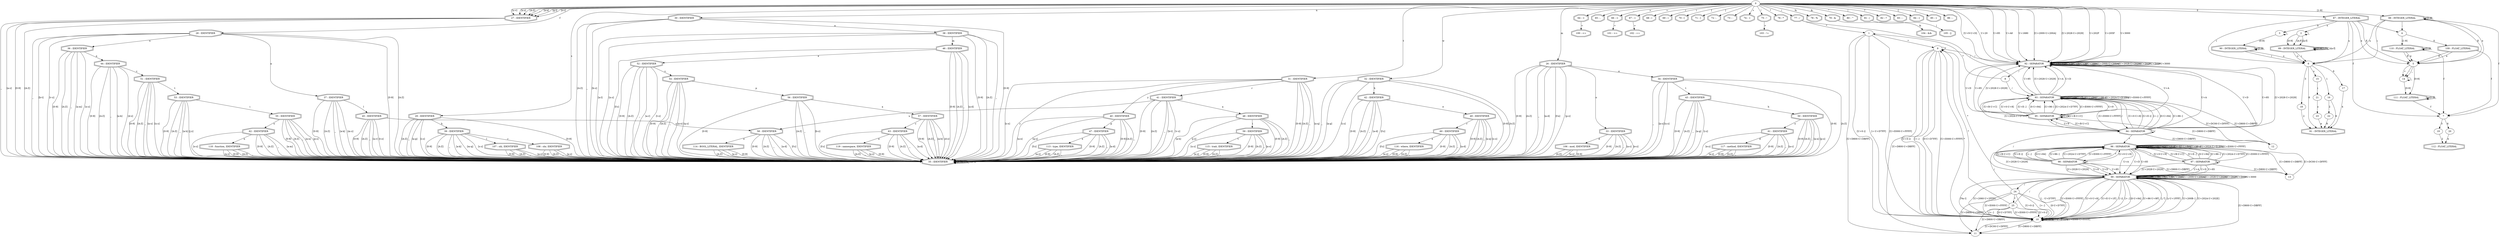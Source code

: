 digraph DFA {
    state0 [label="0"];
    state1 [label="1"];
    state2 [label="2"];
    state3 [label="3"];
    state4 [label="4"];
    state5 [label="5"];
    state6 [label="6"];
    state7 [label="7"];
    state8 [label="8"];
    state9 [label="9"];
    state10 [label="10"];
    state11 [label="11"];
    state12 [label="12"];
    state13 [label="13"];
    state14 [label="14"];
    state15 [label="15"];
    state16 [label="16"];
    state17 [label="17"];
    state18 [label="18"];
    state19 [label="19"];
    state20 [label="20"];
    state21 [label="21"];
    state22 [label="22"];
    state23 [label="23"];
    state24 [label="24"];
    state25 [label="25"];
    state26 [label="26 : IDENTIFIER",shape=doubleoctagon];
    state27 [label="27 : IDENTIFIER",shape=doubleoctagon];
    state28 [label="28 : IDENTIFIER",shape=doubleoctagon];
    state29 [label="29 : IDENTIFIER",shape=doubleoctagon];
    state30 [label="30 : IDENTIFIER",shape=doubleoctagon];
    state31 [label="31 : IDENTIFIER",shape=doubleoctagon];
    state32 [label="32 : IDENTIFIER",shape=doubleoctagon];
    state33 [label="33 : IDENTIFIER",shape=doubleoctagon];
    state34 [label="34 : IDENTIFIER",shape=doubleoctagon];
    state35 [label="35 : IDENTIFIER",shape=doubleoctagon];
    state36 [label="36 : IDENTIFIER",shape=doubleoctagon];
    state37 [label="37 : IDENTIFIER",shape=doubleoctagon];
    state38 [label="38 : IDENTIFIER",shape=doubleoctagon];
    state39 [label="39 : IDENTIFIER",shape=doubleoctagon];
    state40 [label="40 : IDENTIFIER",shape=doubleoctagon];
    state41 [label="41 : IDENTIFIER",shape=doubleoctagon];
    state42 [label="42 : IDENTIFIER",shape=doubleoctagon];
    state43 [label="43 : IDENTIFIER",shape=doubleoctagon];
    state44 [label="44 : IDENTIFIER",shape=doubleoctagon];
    state45 [label="45 : IDENTIFIER",shape=doubleoctagon];
    state46 [label="46 : IDENTIFIER",shape=doubleoctagon];
    state47 [label="47 : IDENTIFIER",shape=doubleoctagon];
    state48 [label="48 : IDENTIFIER",shape=doubleoctagon];
    state49 [label="49 : IDENTIFIER",shape=doubleoctagon];
    state50 [label="50 : IDENTIFIER",shape=doubleoctagon];
    state51 [label="51 : IDENTIFIER",shape=doubleoctagon];
    state52 [label="52 : IDENTIFIER",shape=doubleoctagon];
    state53 [label="53 : IDENTIFIER",shape=doubleoctagon];
    state54 [label="54 : IDENTIFIER",shape=doubleoctagon];
    state55 [label="55 : IDENTIFIER",shape=doubleoctagon];
    state56 [label="56 : IDENTIFIER",shape=doubleoctagon];
    state57 [label="57 : IDENTIFIER",shape=doubleoctagon];
    state58 [label="58 : IDENTIFIER",shape=doubleoctagon];
    state59 [label="59 : IDENTIFIER",shape=doubleoctagon];
    state60 [label="60 : IDENTIFIER",shape=doubleoctagon];
    state61 [label="61 : IDENTIFIER",shape=doubleoctagon];
    state62 [label="62 : IDENTIFIER",shape=doubleoctagon];
    state63 [label="63 : IDENTIFIER",shape=doubleoctagon];
    state64 [label="64 : \<",shape=doubleoctagon];
    state65 [label="65 : ,",shape=doubleoctagon];
    state66 [label="66 : \>",shape=doubleoctagon];
    state67 [label="67 : =",shape=doubleoctagon];
    state68 [label="68 : (",shape=doubleoctagon];
    state69 [label="69 : )",shape=doubleoctagon];
    state70 [label="70 : [",shape=doubleoctagon];
    state71 [label="71 : ]",shape=doubleoctagon];
    state72 [label="72 : .",shape=doubleoctagon];
    state73 [label="73 : -",shape=doubleoctagon];
    state74 [label="74 : +",shape=doubleoctagon];
    state75 [label="75 : !",shape=doubleoctagon];
    state76 [label="76 : *",shape=doubleoctagon];
    state77 [label="77 : /",shape=doubleoctagon];
    state78 [label="78 : %",shape=doubleoctagon];
    state79 [label="79 : &",shape=doubleoctagon];
    state80 [label="80 : ^",shape=doubleoctagon];
    state81 [label="81 : \|",shape=doubleoctagon];
    state82 [label="82 : ?",shape=doubleoctagon];
    state83 [label="83 : :",shape=doubleoctagon];
    state84 [label="84 : \{",shape=doubleoctagon];
    state85 [label="85 : \}",shape=doubleoctagon];
    state86 [label="86 : ;",shape=doubleoctagon];
    state87 [label="87 : INTEGER_LITERAL",shape=doubleoctagon];
    state88 [label="88 : INTEGER_LITERAL",shape=doubleoctagon];
    state89 [label="89 : INTEGER_LITERAL",shape=doubleoctagon];
    state90 [label="90 : INTEGER_LITERAL",shape=doubleoctagon];
    state91 [label="91 : INTEGER_LITERAL",shape=doubleoctagon];
    state92 [label="92 : SEPARATOR",shape=doubleoctagon];
    state93 [label="93 : SEPARATOR",shape=doubleoctagon];
    state94 [label="94 : SEPARATOR",shape=doubleoctagon];
    state95 [label="95 : SEPARATOR",shape=doubleoctagon];
    state96 [label="96 : SEPARATOR",shape=doubleoctagon];
    state97 [label="97 : SEPARATOR",shape=doubleoctagon];
    state98 [label="98 : SEPARATOR",shape=doubleoctagon];
    state99 [label="99 : SEPARATOR",shape=doubleoctagon];
    state100 [label="100 : \<=",shape=doubleoctagon];
    state101 [label="101 : \>=",shape=doubleoctagon];
    state102 [label="102 : ==",shape=doubleoctagon];
    state103 [label="103 : !=",shape=doubleoctagon];
    state104 [label="104 : &&",shape=doubleoctagon];
    state105 [label="105 : \|\|",shape=doubleoctagon];
    state106 [label="106 : mod, IDENTIFIER",shape=doubleoctagon];
    state107 [label="107 : shl, IDENTIFIER",shape=doubleoctagon];
    state108 [label="108 : shr, IDENTIFIER",shape=doubleoctagon];
    state109 [label="109 : FLOAT_LITERAL",shape=doubleoctagon];
    state110 [label="110 : FLOAT_LITERAL",shape=doubleoctagon];
    state111 [label="111 : FLOAT_LITERAL",shape=doubleoctagon];
    state112 [label="112 : FLOAT_LITERAL",shape=doubleoctagon];
    state113 [label="113 : type, IDENTIFIER",shape=doubleoctagon];
    state114 [label="114 : BOOL_LITERAL, IDENTIFIER",shape=doubleoctagon];
    state115 [label="115 : trait, IDENTIFIER",shape=doubleoctagon];
    state116 [label="116 : where, IDENTIFIER",shape=doubleoctagon];
    state117 [label="117 : method, IDENTIFIER",shape=doubleoctagon];
    state118 [label="118 : function, IDENTIFIER",shape=doubleoctagon];
    state119 [label="119 : namespace, IDENTIFIER",shape=doubleoctagon];
    state0 -> state26 [label="m"];
    state0 -> state27 [label="[A-Z]"];
    state0 -> state27 [label="_"];
    state0 -> state27 [label="[a-e]"];
    state0 -> state27 [label="[g-l]"];
    state0 -> state27 [label="[o-r]"];
    state0 -> state27 [label="[u-v]"];
    state0 -> state27 [label="[x-z]"];
    state0 -> state28 [label="f"];
    state0 -> state29 [label="s"];
    state0 -> state30 [label="n"];
    state0 -> state31 [label="t"];
    state0 -> state32 [label="w"];
    state0 -> state64 [label="\<"];
    state0 -> state65 [label=","];
    state0 -> state66 [label="\>"];
    state0 -> state67 [label="="];
    state0 -> state68 [label="("];
    state0 -> state69 [label=")"];
    state0 -> state70 [label="["];
    state0 -> state71 [label="]"];
    state0 -> state72 [label="."];
    state0 -> state73 [label="-"];
    state0 -> state74 [label="+"];
    state0 -> state75 [label="!"];
    state0 -> state76 [label="*"];
    state0 -> state77 [label="/"];
    state0 -> state78 [label="%"];
    state0 -> state79 [label="&"];
    state0 -> state80 [label="^"];
    state0 -> state81 [label="\|"];
    state0 -> state82 [label="?"];
    state0 -> state83 [label=":"];
    state0 -> state84 [label="\{"];
    state0 -> state85 [label="\}"];
    state0 -> state86 [label=";"];
    state0 -> state87 [label="0"];
    state0 -> state88 [label="[1-9]"];
    state0 -> state92 [label="[U+9-U+D]"];
    state0 -> state92 [label="U+20"];
    state0 -> state92 [label="U+85"];
    state0 -> state92 [label="U+A0"];
    state0 -> state92 [label="U+1680"];
    state0 -> state92 [label="[U+2000-U+200A]"];
    state0 -> state92 [label="[U+2028-U+2029]"];
    state0 -> state92 [label="U+202F"];
    state0 -> state92 [label="U+205F"];
    state0 -> state92 [label="U+3000"];
    state1 -> state9 [label="*"];
    state1 -> state10 [label="[U+0-)]"];
    state1 -> state10 [label="[+-U+D7FF]"];
    state1 -> state10 [label="[U+E000-U+FFFF]"];
    state1 -> state11 [label="[U+D800-U+DBFF]"];
    state2 -> state89 [label="[0-9]"];
    state2 -> state89 [label="[A-F]"];
    state2 -> state89 [label="[a-f]"];
    state2 -> state2 [label="_"];
    state3 -> state90 [label="[0-9]"];
    state3 -> state3 [label="_"];
    state4 -> state109 [label="0"];
    state4 -> state110 [label="[1-9]"];
    state5 -> state14 [label="+"];
    state5 -> state14 [label="-"];
    state5 -> state14 [label="_"];
    state5 -> state111 [label="[0-9]"];
    state6 -> state15 [label="s"];
    state6 -> state16 [label="1"];
    state6 -> state17 [label="6"];
    state6 -> state18 [label="3"];
    state6 -> state91 [label="8"];
    state7 -> state19 [label="3"];
    state7 -> state20 [label="6"];
    state8 -> state1 [label="*"];
    state8 -> state93 [label="/"];
    state9 -> state9 [label="*"];
    state9 -> state10 [label="[U+0-)]"];
    state9 -> state10 [label="[+-.]"];
    state9 -> state10 [label="[0-U+D7FF]"];
    state9 -> state10 [label="[U+E000-U+FFFF]"];
    state9 -> state11 [label="[U+D800-U+DBFF]"];
    state9 -> state92 [label="/"];
    state10 -> state9 [label="*"];
    state10 -> state10 [label="[U+0-)]"];
    state10 -> state10 [label="[+-U+D7FF]"];
    state10 -> state10 [label="[U+E000-U+FFFF]"];
    state10 -> state11 [label="[U+D800-U+DBFF]"];
    state11 -> state10 [label="[U+DC00-U+DFFF]"];
    state12 -> state93 [label="[U+DC00-U+DFFF]"];
    state13 -> state96 [label="[U+DC00-U+DFFF]"];
    state14 -> state111 [label="[0-9]"];
    state14 -> state14 [label="_"];
    state15 -> state21 [label="i"];
    state16 -> state22 [label="2"];
    state16 -> state91 [label="6"];
    state17 -> state91 [label="4"];
    state18 -> state91 [label="2"];
    state19 -> state112 [label="2"];
    state20 -> state112 [label="4"];
    state21 -> state23 [label="z"];
    state22 -> state91 [label="8"];
    state23 -> state91 [label="e"];
    state24 -> state25 [label="*"];
    state24 -> state10 [label="[U+0-)]"];
    state24 -> state10 [label="[+-.]"];
    state24 -> state10 [label="[0-U+D7FF]"];
    state24 -> state10 [label="[U+E000-U+FFFF]"];
    state24 -> state11 [label="[U+D800-U+DBFF]"];
    state24 -> state96 [label="/"];
    state25 -> state9 [label="*"];
    state25 -> state10 [label="[U+0-)]"];
    state25 -> state10 [label="[+-.]"];
    state25 -> state10 [label="[0-U+D7FF]"];
    state25 -> state10 [label="[U+E000-U+FFFF]"];
    state25 -> state11 [label="[U+D800-U+DBFF]"];
    state25 -> state99 [label="/"];
    state26 -> state33 [label="o"];
    state26 -> state34 [label="e"];
    state26 -> state35 [label="[0-9]"];
    state26 -> state35 [label="[A-Z]"];
    state26 -> state35 [label="_"];
    state26 -> state35 [label="[a-d]"];
    state26 -> state35 [label="[f-n]"];
    state26 -> state35 [label="[p-z]"];
    state27 -> state35 [label="[0-9]"];
    state27 -> state35 [label="[A-Z]"];
    state27 -> state35 [label="_"];
    state27 -> state35 [label="[a-z]"];
    state28 -> state36 [label="u"];
    state28 -> state37 [label="a"];
    state28 -> state35 [label="[0-9]"];
    state28 -> state35 [label="[A-Z]"];
    state28 -> state35 [label="_"];
    state28 -> state35 [label="[b-t]"];
    state28 -> state35 [label="[v-z]"];
    state29 -> state39 [label="h"];
    state29 -> state35 [label="[0-9]"];
    state29 -> state35 [label="[A-Z]"];
    state29 -> state35 [label="_"];
    state29 -> state35 [label="[a-g]"];
    state29 -> state35 [label="[i-z]"];
    state30 -> state38 [label="a"];
    state30 -> state35 [label="[0-9]"];
    state30 -> state35 [label="[A-Z]"];
    state30 -> state35 [label="_"];
    state30 -> state35 [label="[b-z]"];
    state31 -> state40 [label="y"];
    state31 -> state41 [label="r"];
    state31 -> state35 [label="[0-9]"];
    state31 -> state35 [label="[A-Z]"];
    state31 -> state35 [label="_"];
    state31 -> state35 [label="[a-q]"];
    state31 -> state35 [label="[s-x]"];
    state31 -> state35 [label="z"];
    state32 -> state42 [label="h"];
    state32 -> state35 [label="[0-9]"];
    state32 -> state35 [label="[A-Z]"];
    state32 -> state35 [label="_"];
    state32 -> state35 [label="[a-g]"];
    state32 -> state35 [label="[i-z]"];
    state33 -> state106 [label="d"];
    state33 -> state35 [label="[0-9]"];
    state33 -> state35 [label="[A-Z]"];
    state33 -> state35 [label="_"];
    state33 -> state35 [label="[a-c]"];
    state33 -> state35 [label="[e-z]"];
    state34 -> state43 [label="t"];
    state34 -> state35 [label="[0-9]"];
    state34 -> state35 [label="[A-Z]"];
    state34 -> state35 [label="_"];
    state34 -> state35 [label="[a-s]"];
    state34 -> state35 [label="[u-z]"];
    state35 -> state35 [label="[0-9]"];
    state35 -> state35 [label="[A-Z]"];
    state35 -> state35 [label="_"];
    state35 -> state35 [label="[a-z]"];
    state36 -> state44 [label="n"];
    state36 -> state35 [label="[0-9]"];
    state36 -> state35 [label="[A-Z]"];
    state36 -> state35 [label="_"];
    state36 -> state35 [label="[a-m]"];
    state36 -> state35 [label="[o-z]"];
    state37 -> state45 [label="l"];
    state37 -> state35 [label="[0-9]"];
    state37 -> state35 [label="[A-Z]"];
    state37 -> state35 [label="_"];
    state37 -> state35 [label="[a-k]"];
    state37 -> state35 [label="[m-z]"];
    state38 -> state46 [label="m"];
    state38 -> state35 [label="[0-9]"];
    state38 -> state35 [label="[A-Z]"];
    state38 -> state35 [label="_"];
    state38 -> state35 [label="[a-l]"];
    state38 -> state35 [label="[n-z]"];
    state39 -> state107 [label="l"];
    state39 -> state108 [label="r"];
    state39 -> state35 [label="[0-9]"];
    state39 -> state35 [label="[A-Z]"];
    state39 -> state35 [label="_"];
    state39 -> state35 [label="[a-k]"];
    state39 -> state35 [label="[m-q]"];
    state39 -> state35 [label="[s-z]"];
    state40 -> state47 [label="p"];
    state40 -> state35 [label="[0-9]"];
    state40 -> state35 [label="[A-Z]"];
    state40 -> state35 [label="_"];
    state40 -> state35 [label="[a-o]"];
    state40 -> state35 [label="[q-z]"];
    state41 -> state48 [label="a"];
    state41 -> state58 [label="u"];
    state41 -> state35 [label="[0-9]"];
    state41 -> state35 [label="[A-Z]"];
    state41 -> state35 [label="_"];
    state41 -> state35 [label="[b-t]"];
    state41 -> state35 [label="[v-z]"];
    state42 -> state49 [label="e"];
    state42 -> state35 [label="[0-9]"];
    state42 -> state35 [label="[A-Z]"];
    state42 -> state35 [label="_"];
    state42 -> state35 [label="[a-d]"];
    state42 -> state35 [label="[f-z]"];
    state43 -> state50 [label="h"];
    state43 -> state35 [label="[0-9]"];
    state43 -> state35 [label="[A-Z]"];
    state43 -> state35 [label="_"];
    state43 -> state35 [label="[a-g]"];
    state43 -> state35 [label="[i-z]"];
    state44 -> state51 [label="c"];
    state44 -> state35 [label="[0-9]"];
    state44 -> state35 [label="[A-Z]"];
    state44 -> state35 [label="_"];
    state44 -> state35 [label="[a-b]"];
    state44 -> state35 [label="[d-z]"];
    state45 -> state58 [label="s"];
    state45 -> state35 [label="[0-9]"];
    state45 -> state35 [label="[A-Z]"];
    state45 -> state35 [label="_"];
    state45 -> state35 [label="[a-r]"];
    state45 -> state35 [label="[t-z]"];
    state46 -> state52 [label="e"];
    state46 -> state35 [label="[0-9]"];
    state46 -> state35 [label="[A-Z]"];
    state46 -> state35 [label="_"];
    state46 -> state35 [label="[a-d]"];
    state46 -> state35 [label="[f-z]"];
    state47 -> state113 [label="e"];
    state47 -> state35 [label="[0-9]"];
    state47 -> state35 [label="[A-Z]"];
    state47 -> state35 [label="_"];
    state47 -> state35 [label="[a-d]"];
    state47 -> state35 [label="[f-z]"];
    state48 -> state59 [label="i"];
    state48 -> state35 [label="[0-9]"];
    state48 -> state35 [label="[A-Z]"];
    state48 -> state35 [label="_"];
    state48 -> state35 [label="[a-h]"];
    state48 -> state35 [label="[j-z]"];
    state49 -> state60 [label="r"];
    state49 -> state35 [label="[0-9]"];
    state49 -> state35 [label="[A-Z]"];
    state49 -> state35 [label="_"];
    state49 -> state35 [label="[a-q]"];
    state49 -> state35 [label="[s-z]"];
    state50 -> state61 [label="o"];
    state50 -> state35 [label="[0-9]"];
    state50 -> state35 [label="[A-Z]"];
    state50 -> state35 [label="_"];
    state50 -> state35 [label="[a-n]"];
    state50 -> state35 [label="[p-z]"];
    state51 -> state53 [label="t"];
    state51 -> state35 [label="[0-9]"];
    state51 -> state35 [label="[A-Z]"];
    state51 -> state35 [label="_"];
    state51 -> state35 [label="[a-s]"];
    state51 -> state35 [label="[u-z]"];
    state52 -> state54 [label="s"];
    state52 -> state35 [label="[0-9]"];
    state52 -> state35 [label="[A-Z]"];
    state52 -> state35 [label="_"];
    state52 -> state35 [label="[a-r]"];
    state52 -> state35 [label="[t-z]"];
    state53 -> state55 [label="i"];
    state53 -> state35 [label="[0-9]"];
    state53 -> state35 [label="[A-Z]"];
    state53 -> state35 [label="_"];
    state53 -> state35 [label="[a-h]"];
    state53 -> state35 [label="[j-z]"];
    state54 -> state56 [label="p"];
    state54 -> state35 [label="[0-9]"];
    state54 -> state35 [label="[A-Z]"];
    state54 -> state35 [label="_"];
    state54 -> state35 [label="[a-o]"];
    state54 -> state35 [label="[q-z]"];
    state55 -> state62 [label="o"];
    state55 -> state35 [label="[0-9]"];
    state55 -> state35 [label="[A-Z]"];
    state55 -> state35 [label="_"];
    state55 -> state35 [label="[a-n]"];
    state55 -> state35 [label="[p-z]"];
    state56 -> state57 [label="a"];
    state56 -> state35 [label="[0-9]"];
    state56 -> state35 [label="[A-Z]"];
    state56 -> state35 [label="_"];
    state56 -> state35 [label="[b-z]"];
    state57 -> state63 [label="c"];
    state57 -> state35 [label="[0-9]"];
    state57 -> state35 [label="[A-Z]"];
    state57 -> state35 [label="_"];
    state57 -> state35 [label="[a-b]"];
    state57 -> state35 [label="[d-z]"];
    state58 -> state114 [label="e"];
    state58 -> state35 [label="[0-9]"];
    state58 -> state35 [label="[A-Z]"];
    state58 -> state35 [label="_"];
    state58 -> state35 [label="[a-d]"];
    state58 -> state35 [label="[f-z]"];
    state59 -> state115 [label="t"];
    state59 -> state35 [label="[0-9]"];
    state59 -> state35 [label="[A-Z]"];
    state59 -> state35 [label="_"];
    state59 -> state35 [label="[a-s]"];
    state59 -> state35 [label="[u-z]"];
    state60 -> state116 [label="e"];
    state60 -> state35 [label="[0-9]"];
    state60 -> state35 [label="[A-Z]"];
    state60 -> state35 [label="_"];
    state60 -> state35 [label="[a-d]"];
    state60 -> state35 [label="[f-z]"];
    state61 -> state117 [label="d"];
    state61 -> state35 [label="[0-9]"];
    state61 -> state35 [label="[A-Z]"];
    state61 -> state35 [label="_"];
    state61 -> state35 [label="[a-c]"];
    state61 -> state35 [label="[e-z]"];
    state62 -> state118 [label="n"];
    state62 -> state35 [label="[0-9]"];
    state62 -> state35 [label="[A-Z]"];
    state62 -> state35 [label="_"];
    state62 -> state35 [label="[a-m]"];
    state62 -> state35 [label="[o-z]"];
    state63 -> state119 [label="e"];
    state63 -> state35 [label="[0-9]"];
    state63 -> state35 [label="[A-Z]"];
    state63 -> state35 [label="_"];
    state63 -> state35 [label="[a-d]"];
    state63 -> state35 [label="[f-z]"];
    state64 -> state100 [label="="];
    state66 -> state101 [label="="];
    state67 -> state102 [label="="];
    state75 -> state103 [label="="];
    state77 -> state1 [label="*"];
    state77 -> state93 [label="/"];
    state79 -> state104 [label="&"];
    state81 -> state105 [label="\|"];
    state87 -> state2 [label="o"];
    state87 -> state3 [label="b"];
    state87 -> state4 [label="."];
    state87 -> state5 [label="E"];
    state87 -> state5 [label="e"];
    state87 -> state6 [label="i"];
    state87 -> state6 [label="u"];
    state87 -> state7 [label="f"];
    state88 -> state88 [label="[0-9]"];
    state88 -> state88 [label="_"];
    state88 -> state4 [label="."];
    state88 -> state5 [label="E"];
    state88 -> state5 [label="e"];
    state88 -> state6 [label="i"];
    state88 -> state6 [label="u"];
    state88 -> state7 [label="f"];
    state89 -> state89 [label="[0-9]"];
    state89 -> state89 [label="[A-F]"];
    state89 -> state89 [label="_"];
    state89 -> state89 [label="[a-f]"];
    state89 -> state6 [label="i"];
    state89 -> state6 [label="u"];
    state90 -> state90 [label="[0-9]"];
    state90 -> state90 [label="_"];
    state90 -> state6 [label="i"];
    state90 -> state6 [label="u"];
    state92 -> state8 [label="/"];
    state92 -> state92 [label="[U+9-U+D]"];
    state92 -> state92 [label="U+20"];
    state92 -> state92 [label="U+85"];
    state92 -> state92 [label="U+A0"];
    state92 -> state92 [label="U+1680"];
    state92 -> state92 [label="[U+2000-U+200A]"];
    state92 -> state92 [label="[U+2028-U+2029]"];
    state92 -> state92 [label="U+202F"];
    state92 -> state92 [label="U+205F"];
    state92 -> state92 [label="U+3000"];
    state93 -> state93 [label="[U+0-U+8]"];
    state93 -> state93 [label="[U+E-.]"];
    state93 -> state93 [label="[0-U+84]"];
    state93 -> state93 [label="[U+86-‧]"];
    state93 -> state93 [label="[U+202A-U+D7FF]"];
    state93 -> state93 [label="[U+E000-U+FFFF]"];
    state93 -> state12 [label="[U+D800-U+DBFF]"];
    state93 -> state94 [label="/"];
    state93 -> state95 [label="U+9"];
    state93 -> state95 [label="[U+B-U+C]"];
    state93 -> state92 [label="U+A"];
    state93 -> state92 [label="U+D"];
    state93 -> state92 [label="U+85"];
    state93 -> state92 [label="[U+2028-U+2029]"];
    state94 -> state93 [label="[U+0-U+8]"];
    state94 -> state93 [label="[U+E-)]"];
    state94 -> state93 [label="[+-.]"];
    state94 -> state93 [label="[0-U+84]"];
    state94 -> state93 [label="[U+86-‧]"];
    state94 -> state93 [label="[U+202A-U+D7FF]"];
    state94 -> state93 [label="[U+E000-U+FFFF]"];
    state94 -> state12 [label="[U+D800-U+DBFF]"];
    state94 -> state94 [label="/"];
    state94 -> state95 [label="U+9"];
    state94 -> state95 [label="[U+B-U+C]"];
    state94 -> state96 [label="*"];
    state94 -> state92 [label="U+A"];
    state94 -> state92 [label="U+D"];
    state94 -> state92 [label="U+85"];
    state94 -> state92 [label="[U+2028-U+2029]"];
    state95 -> state93 [label="[U+0-U+8]"];
    state95 -> state93 [label="[U+E-.]"];
    state95 -> state93 [label="[0-U+84]"];
    state95 -> state93 [label="[U+86-‧]"];
    state95 -> state93 [label="[U+202A-U+D7FF]"];
    state95 -> state93 [label="[U+E000-U+FFFF]"];
    state95 -> state12 [label="[U+D800-U+DBFF]"];
    state95 -> state94 [label="/"];
    state95 -> state95 [label="U+9"];
    state95 -> state95 [label="[U+B-U+C]"];
    state95 -> state92 [label="U+A"];
    state95 -> state92 [label="U+D"];
    state95 -> state92 [label="U+85"];
    state95 -> state92 [label="[U+2028-U+2029]"];
    state96 -> state96 [label="[U+0-U+9]"];
    state96 -> state96 [label="[U+B-U+C]"];
    state96 -> state96 [label="[U+E-)]"];
    state96 -> state96 [label="[+-.]"];
    state96 -> state96 [label="[0-U+84]"];
    state96 -> state96 [label="[U+86-‧]"];
    state96 -> state96 [label="[U+202A-U+D7FF]"];
    state96 -> state96 [label="[U+E000-U+FFFF]"];
    state96 -> state13 [label="[U+D800-U+DBFF]"];
    state96 -> state97 [label="/"];
    state96 -> state98 [label="*"];
    state96 -> state99 [label="U+A"];
    state96 -> state99 [label="U+D"];
    state96 -> state99 [label="U+85"];
    state96 -> state99 [label="[U+2028-U+2029]"];
    state97 -> state96 [label="[U+0-U+9]"];
    state97 -> state96 [label="[U+B-U+C]"];
    state97 -> state96 [label="[U+E-.]"];
    state97 -> state96 [label="[0-U+84]"];
    state97 -> state96 [label="[U+86-‧]"];
    state97 -> state96 [label="[U+202A-U+D7FF]"];
    state97 -> state96 [label="[U+E000-U+FFFF]"];
    state97 -> state13 [label="[U+D800-U+DBFF]"];
    state97 -> state97 [label="/"];
    state97 -> state99 [label="U+A"];
    state97 -> state99 [label="U+D"];
    state97 -> state99 [label="U+85"];
    state97 -> state99 [label="[U+2028-U+2029]"];
    state98 -> state96 [label="[U+0-U+9]"];
    state98 -> state96 [label="[U+B-U+C]"];
    state98 -> state96 [label="[U+E-)]"];
    state98 -> state96 [label="[+-.]"];
    state98 -> state96 [label="[0-U+84]"];
    state98 -> state96 [label="[U+86-‧]"];
    state98 -> state96 [label="[U+202A-U+D7FF]"];
    state98 -> state96 [label="[U+E000-U+FFFF]"];
    state98 -> state13 [label="[U+D800-U+DBFF]"];
    state98 -> state94 [label="/"];
    state98 -> state98 [label="*"];
    state98 -> state99 [label="U+A"];
    state98 -> state99 [label="U+D"];
    state98 -> state99 [label="U+85"];
    state98 -> state99 [label="[U+2028-U+2029]"];
    state99 -> state9 [label="*"];
    state99 -> state10 [label="[U+0-U+8]"];
    state99 -> state10 [label="[U+E-U+1F]"];
    state99 -> state10 [label="[!-)]"];
    state99 -> state10 [label="[+-.]"];
    state99 -> state10 [label="[0-U+84]"];
    state99 -> state10 [label="[U+86-U+9F]"];
    state99 -> state10 [label="[¡-ᙿ]"];
    state99 -> state10 [label="[ᚁ-U+1FFF]"];
    state99 -> state10 [label="[U+200B-‧]"];
    state99 -> state10 [label="[U+202A-U+202E]"];
    state99 -> state10 [label="[‰-⁞]"];
    state99 -> state10 [label="[U+2060-U+2FFF]"];
    state99 -> state10 [label="[、-U+D7FF]"];
    state99 -> state10 [label="[U+E000-U+FFFF]"];
    state99 -> state11 [label="[U+D800-U+DBFF]"];
    state99 -> state99 [label="[U+9-U+D]"];
    state99 -> state99 [label="U+20"];
    state99 -> state99 [label="U+85"];
    state99 -> state99 [label="U+A0"];
    state99 -> state99 [label="U+1680"];
    state99 -> state99 [label="[U+2000-U+200A]"];
    state99 -> state99 [label="[U+2028-U+2029]"];
    state99 -> state99 [label="U+202F"];
    state99 -> state99 [label="U+205F"];
    state99 -> state99 [label="U+3000"];
    state99 -> state24 [label="/"];
    state106 -> state35 [label="[0-9]"];
    state106 -> state35 [label="[A-Z]"];
    state106 -> state35 [label="_"];
    state106 -> state35 [label="[a-z]"];
    state107 -> state35 [label="[0-9]"];
    state107 -> state35 [label="[A-Z]"];
    state107 -> state35 [label="_"];
    state107 -> state35 [label="[a-z]"];
    state108 -> state35 [label="[0-9]"];
    state108 -> state35 [label="[A-Z]"];
    state108 -> state35 [label="_"];
    state108 -> state35 [label="[a-z]"];
    state109 -> state5 [label="E"];
    state109 -> state5 [label="e"];
    state109 -> state7 [label="f"];
    state110 -> state110 [label="[0-9]"];
    state110 -> state110 [label="_"];
    state110 -> state5 [label="E"];
    state110 -> state5 [label="e"];
    state110 -> state7 [label="f"];
    state111 -> state111 [label="[0-9]"];
    state111 -> state111 [label="_"];
    state111 -> state7 [label="f"];
    state113 -> state35 [label="[0-9]"];
    state113 -> state35 [label="[A-Z]"];
    state113 -> state35 [label="_"];
    state113 -> state35 [label="[a-z]"];
    state114 -> state35 [label="[0-9]"];
    state114 -> state35 [label="[A-Z]"];
    state114 -> state35 [label="_"];
    state114 -> state35 [label="[a-z]"];
    state115 -> state35 [label="[0-9]"];
    state115 -> state35 [label="[A-Z]"];
    state115 -> state35 [label="_"];
    state115 -> state35 [label="[a-z]"];
    state116 -> state35 [label="[0-9]"];
    state116 -> state35 [label="[A-Z]"];
    state116 -> state35 [label="_"];
    state116 -> state35 [label="[a-z]"];
    state117 -> state35 [label="[0-9]"];
    state117 -> state35 [label="[A-Z]"];
    state117 -> state35 [label="_"];
    state117 -> state35 [label="[a-z]"];
    state118 -> state35 [label="[0-9]"];
    state118 -> state35 [label="[A-Z]"];
    state118 -> state35 [label="_"];
    state118 -> state35 [label="[a-z]"];
    state119 -> state35 [label="[0-9]"];
    state119 -> state35 [label="[A-Z]"];
    state119 -> state35 [label="_"];
    state119 -> state35 [label="[a-z]"];
}
